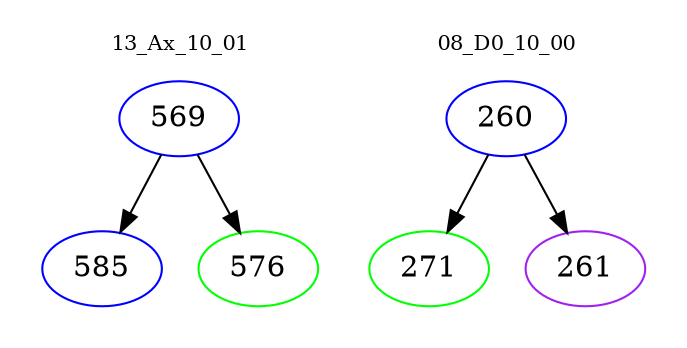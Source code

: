 digraph{
subgraph cluster_0 {
color = white
label = "13_Ax_10_01";
fontsize=10;
T0_569 [label="569", color="blue"]
T0_569 -> T0_585 [color="black"]
T0_585 [label="585", color="blue"]
T0_569 -> T0_576 [color="black"]
T0_576 [label="576", color="green"]
}
subgraph cluster_1 {
color = white
label = "08_D0_10_00";
fontsize=10;
T1_260 [label="260", color="blue"]
T1_260 -> T1_271 [color="black"]
T1_271 [label="271", color="green"]
T1_260 -> T1_261 [color="black"]
T1_261 [label="261", color="purple"]
}
}

